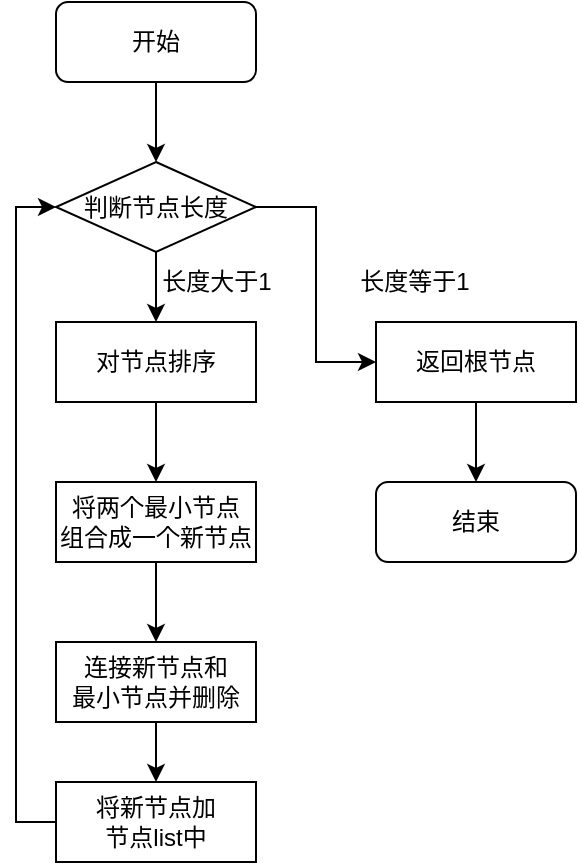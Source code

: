 <mxfile version="13.10.0" type="embed">
    <diagram id="CrBsCmi8p3c0Kr09K1wp" name="第 1 页">
        <mxGraphModel dx="486" dy="336" grid="1" gridSize="10" guides="1" tooltips="1" connect="1" arrows="1" fold="1" page="1" pageScale="1" pageWidth="827" pageHeight="1169" math="0" shadow="0">
            <root>
                <mxCell id="0"/>
                <mxCell id="1" parent="0"/>
                <mxCell id="10" value="" style="edgeStyle=orthogonalEdgeStyle;rounded=0;orthogonalLoop=1;jettySize=auto;html=1;" edge="1" parent="1" source="2" target="8">
                    <mxGeometry relative="1" as="geometry"/>
                </mxCell>
                <mxCell id="2" value="开始" style="rounded=1;whiteSpace=wrap;html=1;" vertex="1" parent="1">
                    <mxGeometry x="270" y="360" width="100" height="40" as="geometry"/>
                </mxCell>
                <mxCell id="13" style="edgeStyle=orthogonalEdgeStyle;rounded=0;orthogonalLoop=1;jettySize=auto;html=1;" edge="1" parent="1" source="3" target="5">
                    <mxGeometry relative="1" as="geometry"/>
                </mxCell>
                <mxCell id="3" value="对节点排序" style="rounded=0;whiteSpace=wrap;html=1;" vertex="1" parent="1">
                    <mxGeometry x="270" y="520" width="100" height="40" as="geometry"/>
                </mxCell>
                <mxCell id="14" style="edgeStyle=orthogonalEdgeStyle;rounded=0;orthogonalLoop=1;jettySize=auto;html=1;" edge="1" parent="1" source="5" target="6">
                    <mxGeometry relative="1" as="geometry"/>
                </mxCell>
                <mxCell id="5" value="将两个最小节点&lt;br&gt;组合成一个新节点" style="rounded=0;whiteSpace=wrap;html=1;" vertex="1" parent="1">
                    <mxGeometry x="270" y="600" width="100" height="40" as="geometry"/>
                </mxCell>
                <mxCell id="15" style="edgeStyle=orthogonalEdgeStyle;rounded=0;orthogonalLoop=1;jettySize=auto;html=1;" edge="1" parent="1" source="6" target="7">
                    <mxGeometry relative="1" as="geometry"/>
                </mxCell>
                <mxCell id="6" value="连接新节点和&lt;br&gt;最小节点并删除" style="rounded=0;whiteSpace=wrap;html=1;" vertex="1" parent="1">
                    <mxGeometry x="270" y="680" width="100" height="40" as="geometry"/>
                </mxCell>
                <mxCell id="18" style="edgeStyle=orthogonalEdgeStyle;rounded=0;orthogonalLoop=1;jettySize=auto;html=1;entryX=0;entryY=0.5;entryDx=0;entryDy=0;" edge="1" parent="1" source="7" target="8">
                    <mxGeometry relative="1" as="geometry">
                        <Array as="points">
                            <mxPoint x="250" y="770"/>
                            <mxPoint x="250" y="463"/>
                        </Array>
                    </mxGeometry>
                </mxCell>
                <mxCell id="7" value="将新节点加&lt;br&gt;节点list中" style="rounded=0;whiteSpace=wrap;html=1;" vertex="1" parent="1">
                    <mxGeometry x="270" y="750" width="100" height="40" as="geometry"/>
                </mxCell>
                <mxCell id="11" style="edgeStyle=orthogonalEdgeStyle;rounded=0;orthogonalLoop=1;jettySize=auto;html=1;" edge="1" parent="1" source="8" target="3">
                    <mxGeometry relative="1" as="geometry"/>
                </mxCell>
                <mxCell id="24" style="edgeStyle=orthogonalEdgeStyle;rounded=0;orthogonalLoop=1;jettySize=auto;html=1;entryX=0;entryY=0.5;entryDx=0;entryDy=0;" edge="1" parent="1" source="8" target="23">
                    <mxGeometry relative="1" as="geometry"/>
                </mxCell>
                <mxCell id="8" value="判断节点长度" style="rhombus;whiteSpace=wrap;html=1;" vertex="1" parent="1">
                    <mxGeometry x="270" y="440" width="100" height="45" as="geometry"/>
                </mxCell>
                <mxCell id="16" value="结束" style="rounded=1;whiteSpace=wrap;html=1;" vertex="1" parent="1">
                    <mxGeometry x="430" y="600" width="100" height="40" as="geometry"/>
                </mxCell>
                <mxCell id="21" value="长度大于1" style="text;html=1;resizable=0;autosize=1;align=center;verticalAlign=middle;points=[];fillColor=none;strokeColor=none;rounded=0;" vertex="1" parent="1">
                    <mxGeometry x="315" y="490" width="70" height="20" as="geometry"/>
                </mxCell>
                <mxCell id="22" value="长度等于1" style="text;html=1;resizable=0;autosize=1;align=center;verticalAlign=middle;points=[];fillColor=none;strokeColor=none;rounded=0;" vertex="1" parent="1">
                    <mxGeometry x="414" y="490" width="70" height="20" as="geometry"/>
                </mxCell>
                <mxCell id="25" style="edgeStyle=orthogonalEdgeStyle;rounded=0;orthogonalLoop=1;jettySize=auto;html=1;" edge="1" parent="1" source="23" target="16">
                    <mxGeometry relative="1" as="geometry"/>
                </mxCell>
                <mxCell id="23" value="返回根节点" style="rounded=0;whiteSpace=wrap;html=1;" vertex="1" parent="1">
                    <mxGeometry x="430" y="520" width="100" height="40" as="geometry"/>
                </mxCell>
            </root>
        </mxGraphModel>
    </diagram>
</mxfile>